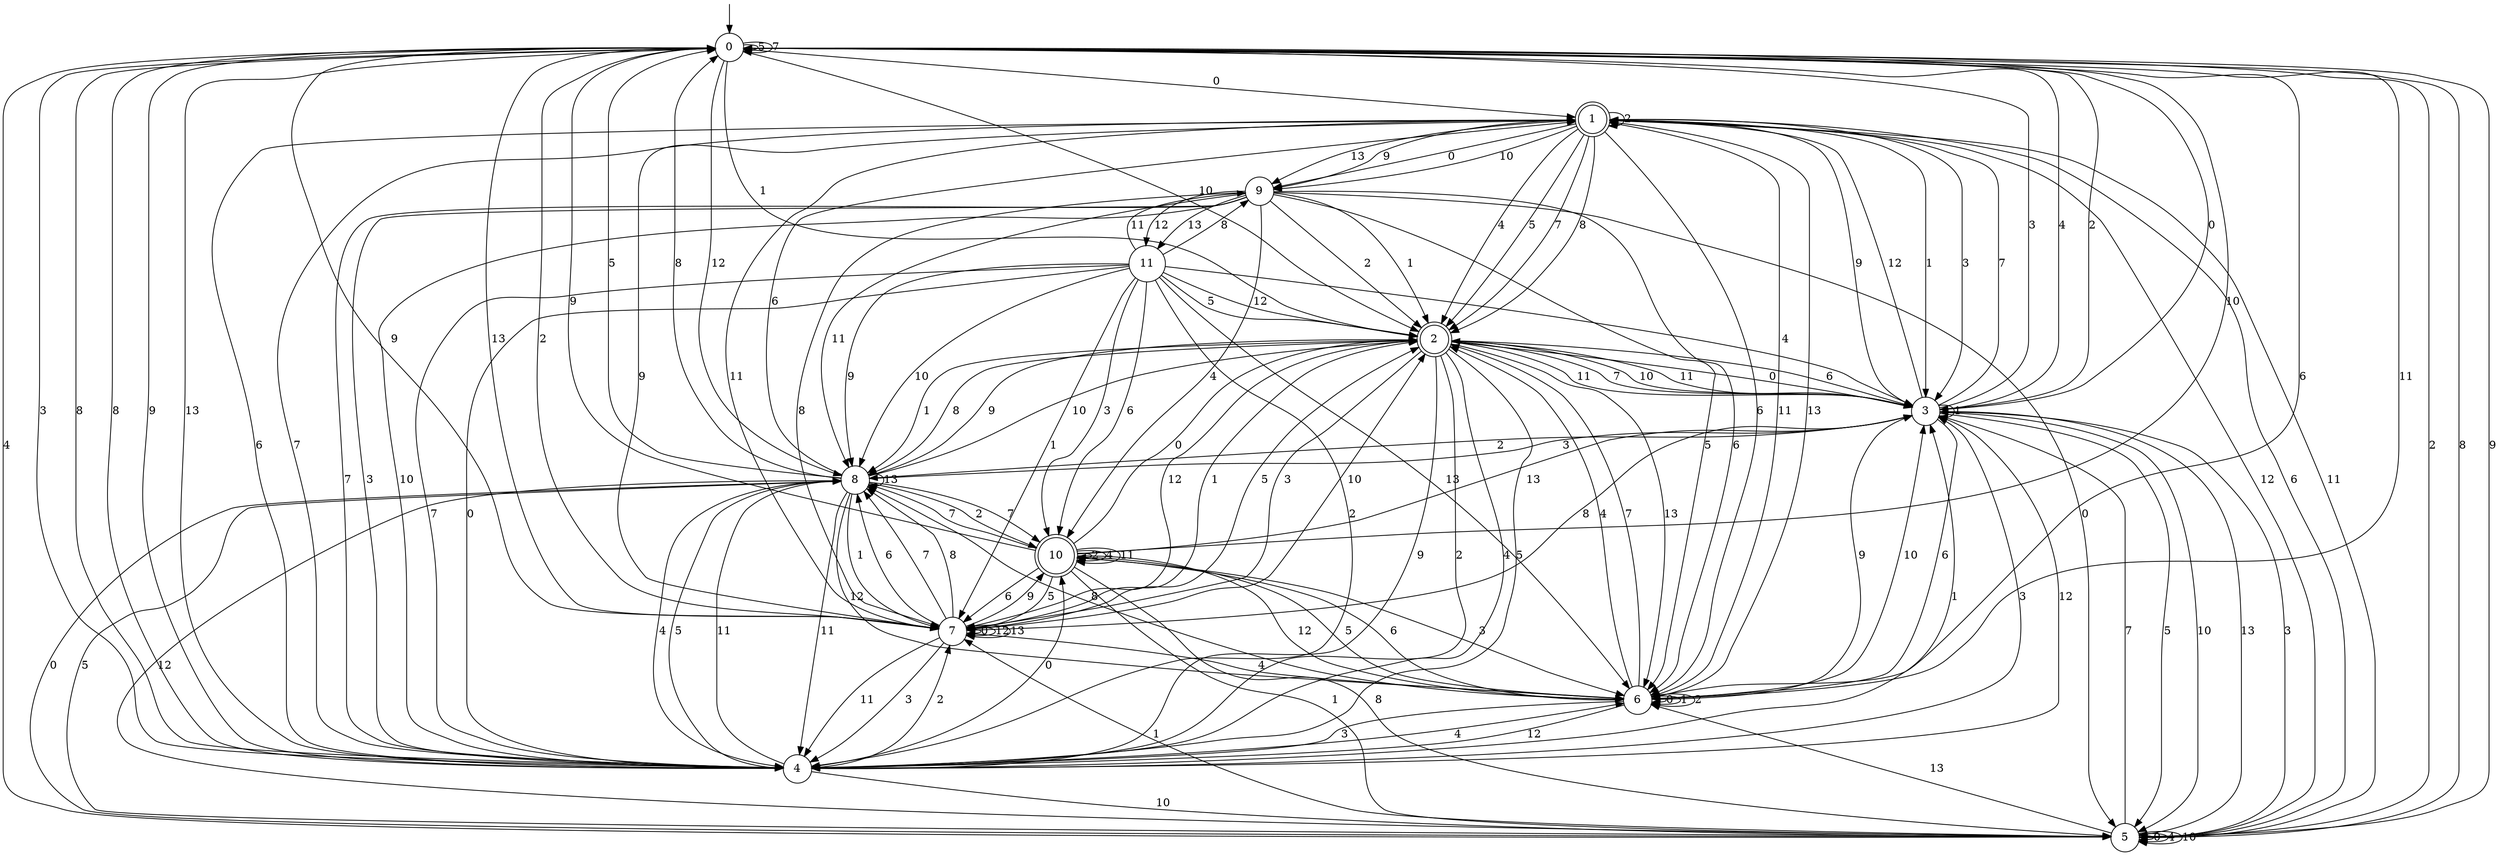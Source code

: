 digraph g {

	s0 [shape="circle" label="0"];
	s1 [shape="doublecircle" label="1"];
	s2 [shape="doublecircle" label="2"];
	s3 [shape="circle" label="3"];
	s4 [shape="circle" label="4"];
	s5 [shape="circle" label="5"];
	s6 [shape="circle" label="6"];
	s7 [shape="circle" label="7"];
	s8 [shape="circle" label="8"];
	s9 [shape="circle" label="9"];
	s10 [shape="doublecircle" label="10"];
	s11 [shape="circle" label="11"];
	s0 -> s1 [label="0"];
	s0 -> s2 [label="1"];
	s0 -> s3 [label="2"];
	s0 -> s4 [label="3"];
	s0 -> s5 [label="4"];
	s0 -> s0 [label="5"];
	s0 -> s6 [label="6"];
	s0 -> s0 [label="7"];
	s0 -> s4 [label="8"];
	s0 -> s7 [label="9"];
	s0 -> s2 [label="10"];
	s0 -> s6 [label="11"];
	s0 -> s8 [label="12"];
	s0 -> s7 [label="13"];
	s1 -> s9 [label="0"];
	s1 -> s3 [label="1"];
	s1 -> s1 [label="2"];
	s1 -> s3 [label="3"];
	s1 -> s2 [label="4"];
	s1 -> s2 [label="5"];
	s1 -> s6 [label="6"];
	s1 -> s2 [label="7"];
	s1 -> s2 [label="8"];
	s1 -> s7 [label="9"];
	s1 -> s9 [label="10"];
	s1 -> s7 [label="11"];
	s1 -> s5 [label="12"];
	s1 -> s9 [label="13"];
	s2 -> s3 [label="0"];
	s2 -> s8 [label="1"];
	s2 -> s4 [label="2"];
	s2 -> s7 [label="3"];
	s2 -> s4 [label="4"];
	s2 -> s4 [label="5"];
	s2 -> s3 [label="6"];
	s2 -> s3 [label="7"];
	s2 -> s8 [label="8"];
	s2 -> s4 [label="9"];
	s2 -> s3 [label="10"];
	s2 -> s3 [label="11"];
	s2 -> s7 [label="12"];
	s2 -> s6 [label="13"];
	s3 -> s0 [label="0"];
	s3 -> s3 [label="1"];
	s3 -> s8 [label="2"];
	s3 -> s0 [label="3"];
	s3 -> s0 [label="4"];
	s3 -> s5 [label="5"];
	s3 -> s6 [label="6"];
	s3 -> s1 [label="7"];
	s3 -> s7 [label="8"];
	s3 -> s1 [label="9"];
	s3 -> s5 [label="10"];
	s3 -> s2 [label="11"];
	s3 -> s1 [label="12"];
	s3 -> s5 [label="13"];
	s4 -> s10 [label="0"];
	s4 -> s3 [label="1"];
	s4 -> s7 [label="2"];
	s4 -> s3 [label="3"];
	s4 -> s6 [label="4"];
	s4 -> s8 [label="5"];
	s4 -> s1 [label="6"];
	s4 -> s1 [label="7"];
	s4 -> s0 [label="8"];
	s4 -> s0 [label="9"];
	s4 -> s5 [label="10"];
	s4 -> s8 [label="11"];
	s4 -> s3 [label="12"];
	s4 -> s0 [label="13"];
	s5 -> s5 [label="0"];
	s5 -> s7 [label="1"];
	s5 -> s0 [label="2"];
	s5 -> s3 [label="3"];
	s5 -> s5 [label="4"];
	s5 -> s8 [label="5"];
	s5 -> s1 [label="6"];
	s5 -> s3 [label="7"];
	s5 -> s0 [label="8"];
	s5 -> s0 [label="9"];
	s5 -> s5 [label="10"];
	s5 -> s1 [label="11"];
	s5 -> s8 [label="12"];
	s5 -> s6 [label="13"];
	s6 -> s6 [label="0"];
	s6 -> s6 [label="1"];
	s6 -> s6 [label="2"];
	s6 -> s4 [label="3"];
	s6 -> s2 [label="4"];
	s6 -> s10 [label="5"];
	s6 -> s10 [label="6"];
	s6 -> s2 [label="7"];
	s6 -> s8 [label="8"];
	s6 -> s3 [label="9"];
	s6 -> s3 [label="10"];
	s6 -> s1 [label="11"];
	s6 -> s4 [label="12"];
	s6 -> s1 [label="13"];
	s7 -> s7 [label="0"];
	s7 -> s2 [label="1"];
	s7 -> s0 [label="2"];
	s7 -> s4 [label="3"];
	s7 -> s6 [label="4"];
	s7 -> s2 [label="5"];
	s7 -> s8 [label="6"];
	s7 -> s8 [label="7"];
	s7 -> s8 [label="8"];
	s7 -> s10 [label="9"];
	s7 -> s2 [label="10"];
	s7 -> s4 [label="11"];
	s7 -> s7 [label="12"];
	s7 -> s7 [label="13"];
	s8 -> s5 [label="0"];
	s8 -> s7 [label="1"];
	s8 -> s10 [label="2"];
	s8 -> s3 [label="3"];
	s8 -> s4 [label="4"];
	s8 -> s0 [label="5"];
	s8 -> s1 [label="6"];
	s8 -> s10 [label="7"];
	s8 -> s0 [label="8"];
	s8 -> s2 [label="9"];
	s8 -> s2 [label="10"];
	s8 -> s4 [label="11"];
	s8 -> s6 [label="12"];
	s8 -> s8 [label="13"];
	s9 -> s5 [label="0"];
	s9 -> s2 [label="1"];
	s9 -> s2 [label="2"];
	s9 -> s4 [label="3"];
	s9 -> s10 [label="4"];
	s9 -> s6 [label="5"];
	s9 -> s6 [label="6"];
	s9 -> s4 [label="7"];
	s9 -> s7 [label="8"];
	s9 -> s1 [label="9"];
	s9 -> s4 [label="10"];
	s9 -> s8 [label="11"];
	s9 -> s11 [label="12"];
	s9 -> s11 [label="13"];
	s10 -> s2 [label="0"];
	s10 -> s5 [label="1"];
	s10 -> s10 [label="2"];
	s10 -> s6 [label="3"];
	s10 -> s10 [label="4"];
	s10 -> s7 [label="5"];
	s10 -> s7 [label="6"];
	s10 -> s8 [label="7"];
	s10 -> s5 [label="8"];
	s10 -> s0 [label="9"];
	s10 -> s0 [label="10"];
	s10 -> s10 [label="11"];
	s10 -> s6 [label="12"];
	s10 -> s3 [label="13"];
	s11 -> s4 [label="0"];
	s11 -> s7 [label="1"];
	s11 -> s4 [label="2"];
	s11 -> s10 [label="3"];
	s11 -> s3 [label="4"];
	s11 -> s2 [label="5"];
	s11 -> s10 [label="6"];
	s11 -> s4 [label="7"];
	s11 -> s9 [label="8"];
	s11 -> s8 [label="9"];
	s11 -> s8 [label="10"];
	s11 -> s9 [label="11"];
	s11 -> s2 [label="12"];
	s11 -> s6 [label="13"];

__start0 [label="" shape="none" width="0" height="0"];
__start0 -> s0;

}
